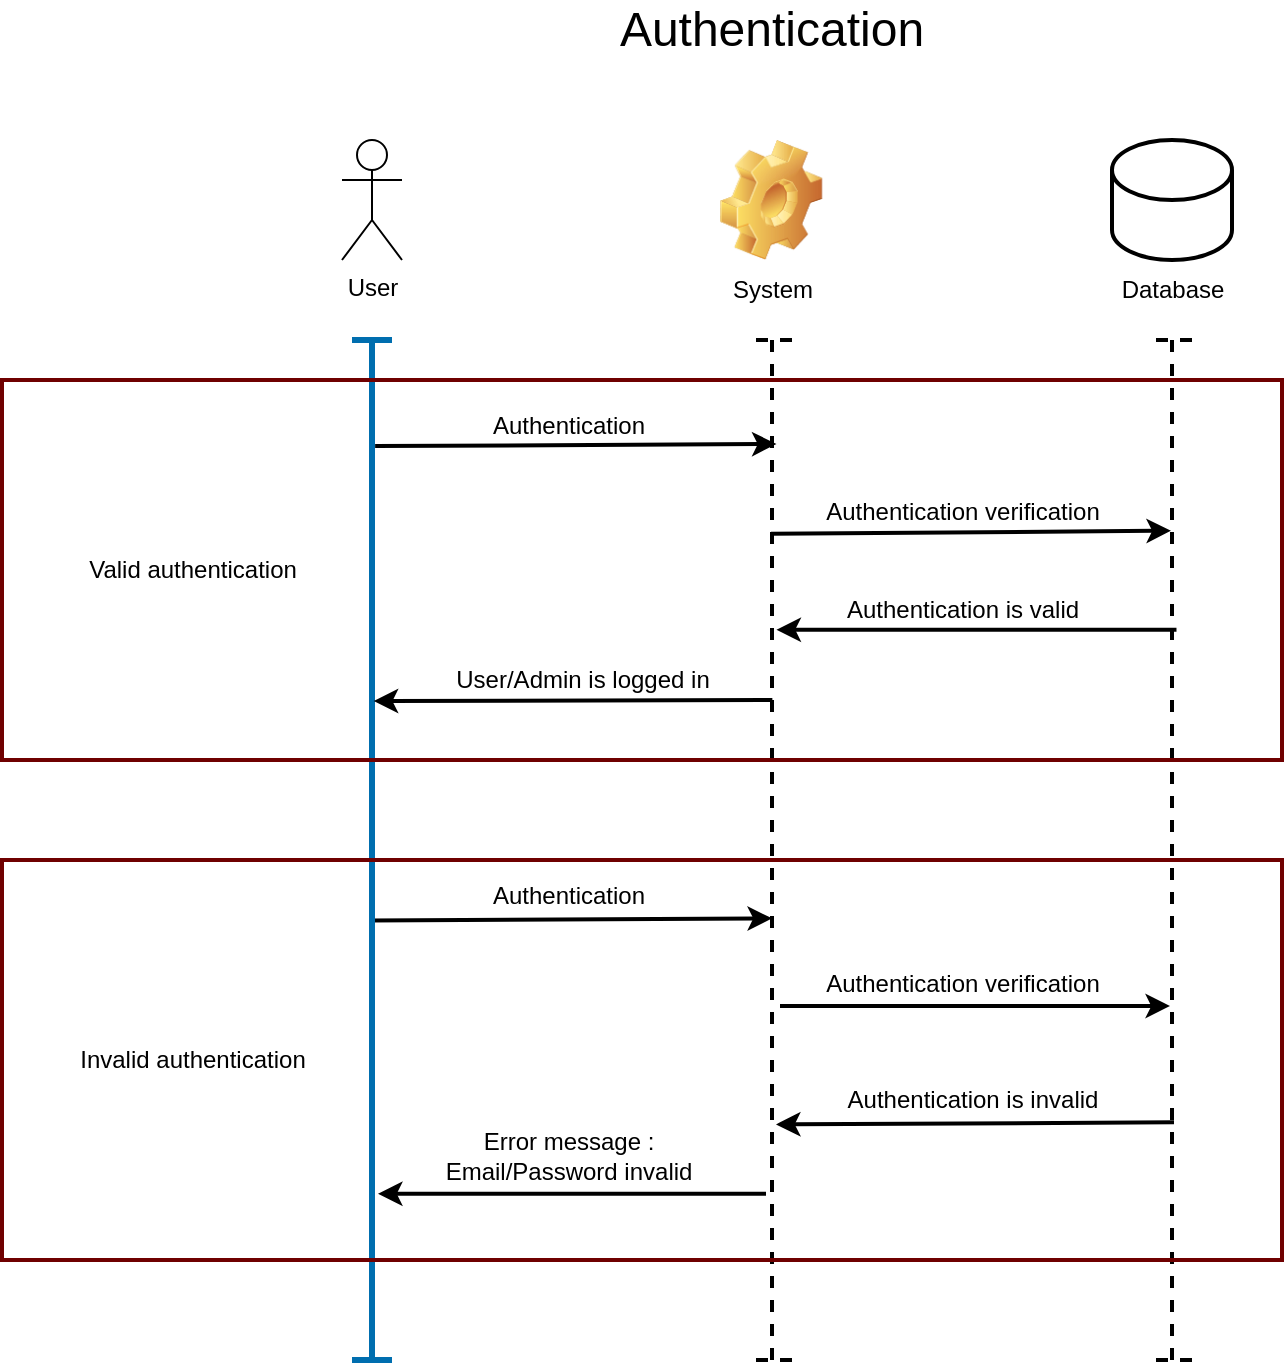 <mxfile>
    <diagram id="13kS6SIFxLotbFbV7bzC" name="Page-1">
        <mxGraphModel dx="1058" dy="787" grid="1" gridSize="10" guides="1" tooltips="1" connect="1" arrows="1" fold="1" page="1" pageScale="1" pageWidth="850" pageHeight="1100" math="0" shadow="0">
            <root>
                <mxCell id="0"/>
                <mxCell id="1" parent="0"/>
                <mxCell id="2" value="Authentication" style="text;strokeColor=none;align=center;fillColor=none;html=1;verticalAlign=middle;whiteSpace=wrap;rounded=0;fontSize=24;" vertex="1" parent="1">
                    <mxGeometry x="340" width="170" height="30" as="geometry"/>
                </mxCell>
                <mxCell id="3" value="&lt;font style=&quot;font-size: 12px;&quot;&gt;User&lt;/font&gt;" style="shape=umlActor;verticalLabelPosition=bottom;verticalAlign=top;html=1;outlineConnect=0;fontSize=12;" vertex="1" parent="1">
                    <mxGeometry x="210" y="70" width="30" height="60" as="geometry"/>
                </mxCell>
                <mxCell id="23" style="edgeStyle=none;html=1;entryX=0.102;entryY=0.388;entryDx=0;entryDy=0;entryPerimeter=0;strokeWidth=2;fontSize=12;exitX=0.104;exitY=0.422;exitDx=0;exitDy=0;exitPerimeter=0;" edge="1" parent="1" source="4" target="7">
                    <mxGeometry relative="1" as="geometry"/>
                </mxCell>
                <mxCell id="32" style="edgeStyle=none;html=1;entryX=0.567;entryY=0.5;entryDx=0;entryDy=0;entryPerimeter=0;strokeWidth=2;fontSize=12;exitX=0.569;exitY=0.55;exitDx=0;exitDy=0;exitPerimeter=0;" edge="1" parent="1" source="4" target="7">
                    <mxGeometry relative="1" as="geometry"/>
                </mxCell>
                <mxCell id="4" value="" style="shape=crossbar;whiteSpace=wrap;html=1;rounded=1;direction=south;strokeWidth=3;fillColor=#1ba1e2;fontColor=#ffffff;strokeColor=#006EAF;" vertex="1" parent="1">
                    <mxGeometry x="215" y="170" width="20" height="510" as="geometry"/>
                </mxCell>
                <mxCell id="6" value="System" style="text;html=1;align=center;verticalAlign=middle;resizable=0;points=[];autosize=1;strokeColor=none;fillColor=none;" vertex="1" parent="1">
                    <mxGeometry x="395" y="130" width="60" height="30" as="geometry"/>
                </mxCell>
                <mxCell id="30" style="edgeStyle=none;html=1;entryX=0.354;entryY=0.457;entryDx=0;entryDy=0;entryPerimeter=0;strokeWidth=2;fontSize=12;exitX=0.353;exitY=0.491;exitDx=0;exitDy=0;exitPerimeter=0;" edge="1" parent="1" source="7" target="4">
                    <mxGeometry relative="1" as="geometry"/>
                </mxCell>
                <mxCell id="34" style="edgeStyle=none;html=1;entryX=0.653;entryY=0.55;entryDx=0;entryDy=0;entryPerimeter=0;strokeWidth=2;fontSize=12;exitX=0.653;exitY=0.3;exitDx=0;exitDy=0;exitPerimeter=0;" edge="1" parent="1" source="7" target="11">
                    <mxGeometry relative="1" as="geometry"/>
                </mxCell>
                <mxCell id="38" style="edgeStyle=none;html=1;entryX=0.837;entryY=0.35;entryDx=0;entryDy=0;entryPerimeter=0;strokeWidth=2;fontSize=12;exitX=0.837;exitY=0.65;exitDx=0;exitDy=0;exitPerimeter=0;" edge="1" parent="1" source="7" target="4">
                    <mxGeometry relative="1" as="geometry"/>
                </mxCell>
                <mxCell id="7" value="" style="shape=crossbar;whiteSpace=wrap;html=1;rounded=1;direction=south;strokeWidth=2;dashed=1;" vertex="1" parent="1">
                    <mxGeometry x="415" y="170" width="20" height="510" as="geometry"/>
                </mxCell>
                <mxCell id="10" value="Database" style="text;html=1;align=center;verticalAlign=middle;resizable=0;points=[];autosize=1;strokeColor=none;fillColor=none;" vertex="1" parent="1">
                    <mxGeometry x="590" y="130" width="70" height="30" as="geometry"/>
                </mxCell>
                <mxCell id="28" style="edgeStyle=none;html=1;entryX=0.284;entryY=0.388;entryDx=0;entryDy=0;entryPerimeter=0;strokeWidth=2;fontSize=12;exitX=0.284;exitY=0.388;exitDx=0;exitDy=0;exitPerimeter=0;" edge="1" parent="1" source="11" target="7">
                    <mxGeometry relative="1" as="geometry"/>
                </mxCell>
                <mxCell id="36" style="edgeStyle=none;html=1;strokeWidth=2;fontSize=12;exitX=0.767;exitY=0.45;exitDx=0;exitDy=0;exitPerimeter=0;entryX=0.769;entryY=0.4;entryDx=0;entryDy=0;entryPerimeter=0;" edge="1" parent="1" source="11" target="7">
                    <mxGeometry relative="1" as="geometry">
                        <mxPoint x="425" y="560" as="targetPoint"/>
                    </mxGeometry>
                </mxCell>
                <mxCell id="11" value="" style="shape=crossbar;whiteSpace=wrap;html=1;rounded=1;direction=south;strokeWidth=2;dashed=1;" vertex="1" parent="1">
                    <mxGeometry x="615" y="170" width="20" height="510" as="geometry"/>
                </mxCell>
                <mxCell id="12" value="" style="shape=cylinder3;whiteSpace=wrap;html=1;boundedLbl=1;backgroundOutline=1;size=15;strokeWidth=2;" vertex="1" parent="1">
                    <mxGeometry x="595" y="70" width="60" height="60" as="geometry"/>
                </mxCell>
                <mxCell id="16" value="" style="rounded=0;whiteSpace=wrap;html=1;labelBackgroundColor=#FAFAFA;strokeWidth=2;strokeColor=#6F0000;fillColor=none;fontColor=#ffffff;" vertex="1" parent="1">
                    <mxGeometry x="40" y="190" width="640" height="190" as="geometry"/>
                </mxCell>
                <mxCell id="17" value="Valid authentication" style="text;html=1;align=center;verticalAlign=middle;resizable=0;points=[];autosize=1;strokeColor=none;fillColor=none;fontSize=12;" vertex="1" parent="1">
                    <mxGeometry x="70" y="270" width="130" height="30" as="geometry"/>
                </mxCell>
                <mxCell id="24" value="Authentication" style="text;html=1;align=center;verticalAlign=middle;resizable=0;points=[];autosize=1;strokeColor=none;fillColor=none;fontSize=12;" vertex="1" parent="1">
                    <mxGeometry x="273" y="198" width="100" height="30" as="geometry"/>
                </mxCell>
                <mxCell id="26" value="" style="endArrow=classic;html=1;strokeWidth=2;fontSize=12;exitX=0.19;exitY=0.526;exitDx=0;exitDy=0;exitPerimeter=0;entryX=0.187;entryY=0.526;entryDx=0;entryDy=0;entryPerimeter=0;" edge="1" parent="1" source="7" target="11">
                    <mxGeometry width="50" height="50" relative="1" as="geometry">
                        <mxPoint x="390" y="360" as="sourcePoint"/>
                        <mxPoint x="440" y="310" as="targetPoint"/>
                    </mxGeometry>
                </mxCell>
                <mxCell id="27" value="Authentication verification" style="text;html=1;align=center;verticalAlign=middle;resizable=0;points=[];autosize=1;strokeColor=none;fillColor=none;fontSize=12;" vertex="1" parent="1">
                    <mxGeometry x="440" y="241" width="160" height="30" as="geometry"/>
                </mxCell>
                <mxCell id="29" value="Authentication is valid" style="text;html=1;align=center;verticalAlign=middle;resizable=0;points=[];autosize=1;strokeColor=none;fillColor=none;fontSize=12;" vertex="1" parent="1">
                    <mxGeometry x="450" y="290" width="140" height="30" as="geometry"/>
                </mxCell>
                <mxCell id="31" value="User/Admin is logged in" style="text;html=1;align=center;verticalAlign=middle;resizable=0;points=[];autosize=1;strokeColor=none;fillColor=none;fontSize=12;" vertex="1" parent="1">
                    <mxGeometry x="255" y="325" width="150" height="30" as="geometry"/>
                </mxCell>
                <mxCell id="33" value="Authentication" style="text;html=1;align=center;verticalAlign=middle;resizable=0;points=[];autosize=1;strokeColor=none;fillColor=none;fontSize=12;" vertex="1" parent="1">
                    <mxGeometry x="273" y="433" width="100" height="30" as="geometry"/>
                </mxCell>
                <mxCell id="35" value="Authentication verification" style="text;html=1;align=center;verticalAlign=middle;resizable=0;points=[];autosize=1;strokeColor=none;fillColor=none;fontSize=12;" vertex="1" parent="1">
                    <mxGeometry x="440" y="477" width="160" height="30" as="geometry"/>
                </mxCell>
                <mxCell id="37" value="Authentication is invalid" style="text;html=1;align=center;verticalAlign=middle;resizable=0;points=[];autosize=1;strokeColor=none;fillColor=none;fontSize=12;" vertex="1" parent="1">
                    <mxGeometry x="450" y="535" width="150" height="30" as="geometry"/>
                </mxCell>
                <mxCell id="39" value="Error message : &lt;br&gt;Email/Password invalid" style="text;html=1;align=center;verticalAlign=middle;resizable=0;points=[];autosize=1;strokeColor=none;fillColor=none;fontSize=12;" vertex="1" parent="1">
                    <mxGeometry x="248" y="558" width="150" height="40" as="geometry"/>
                </mxCell>
                <mxCell id="40" value="Invalid authentication" style="text;html=1;align=center;verticalAlign=middle;resizable=0;points=[];autosize=1;strokeColor=none;fillColor=none;fontSize=12;" vertex="1" parent="1">
                    <mxGeometry x="65" y="515" width="140" height="30" as="geometry"/>
                </mxCell>
                <mxCell id="41" value="" style="rounded=0;whiteSpace=wrap;html=1;labelBackgroundColor=#FAFAFA;strokeWidth=2;strokeColor=#6F0000;fillColor=none;fontColor=#ffffff;" vertex="1" parent="1">
                    <mxGeometry x="40" y="430" width="640" height="200" as="geometry"/>
                </mxCell>
                <mxCell id="42" value="" style="shape=image;html=1;verticalLabelPosition=bottom;verticalAlign=top;imageAspect=1;aspect=fixed;image=img/clipart/Gear_128x128.png;labelBackgroundColor=#FAFAFA;strokeColor=#000000;strokeWidth=2;fontSize=12;fillColor=none;" vertex="1" parent="1">
                    <mxGeometry x="399" y="70" width="51.15" height="60" as="geometry"/>
                </mxCell>
            </root>
        </mxGraphModel>
    </diagram>
</mxfile>
